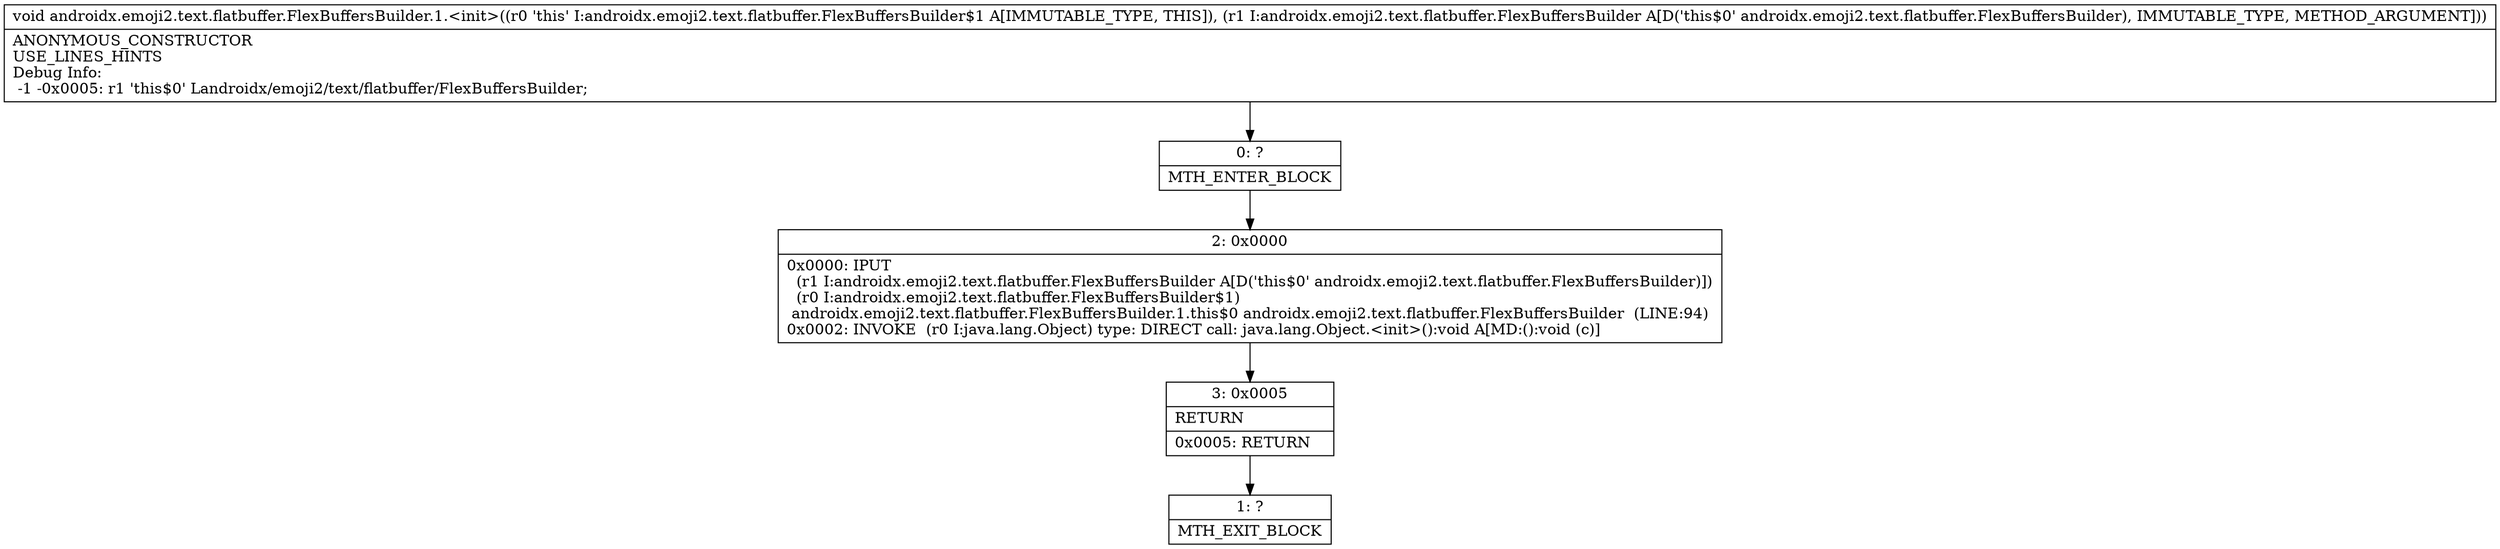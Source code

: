 digraph "CFG forandroidx.emoji2.text.flatbuffer.FlexBuffersBuilder.1.\<init\>(Landroidx\/emoji2\/text\/flatbuffer\/FlexBuffersBuilder;)V" {
Node_0 [shape=record,label="{0\:\ ?|MTH_ENTER_BLOCK\l}"];
Node_2 [shape=record,label="{2\:\ 0x0000|0x0000: IPUT  \l  (r1 I:androidx.emoji2.text.flatbuffer.FlexBuffersBuilder A[D('this$0' androidx.emoji2.text.flatbuffer.FlexBuffersBuilder)])\l  (r0 I:androidx.emoji2.text.flatbuffer.FlexBuffersBuilder$1)\l androidx.emoji2.text.flatbuffer.FlexBuffersBuilder.1.this$0 androidx.emoji2.text.flatbuffer.FlexBuffersBuilder  (LINE:94)\l0x0002: INVOKE  (r0 I:java.lang.Object) type: DIRECT call: java.lang.Object.\<init\>():void A[MD:():void (c)]\l}"];
Node_3 [shape=record,label="{3\:\ 0x0005|RETURN\l|0x0005: RETURN   \l}"];
Node_1 [shape=record,label="{1\:\ ?|MTH_EXIT_BLOCK\l}"];
MethodNode[shape=record,label="{void androidx.emoji2.text.flatbuffer.FlexBuffersBuilder.1.\<init\>((r0 'this' I:androidx.emoji2.text.flatbuffer.FlexBuffersBuilder$1 A[IMMUTABLE_TYPE, THIS]), (r1 I:androidx.emoji2.text.flatbuffer.FlexBuffersBuilder A[D('this$0' androidx.emoji2.text.flatbuffer.FlexBuffersBuilder), IMMUTABLE_TYPE, METHOD_ARGUMENT]))  | ANONYMOUS_CONSTRUCTOR\lUSE_LINES_HINTS\lDebug Info:\l  \-1 \-0x0005: r1 'this$0' Landroidx\/emoji2\/text\/flatbuffer\/FlexBuffersBuilder;\l}"];
MethodNode -> Node_0;Node_0 -> Node_2;
Node_2 -> Node_3;
Node_3 -> Node_1;
}

